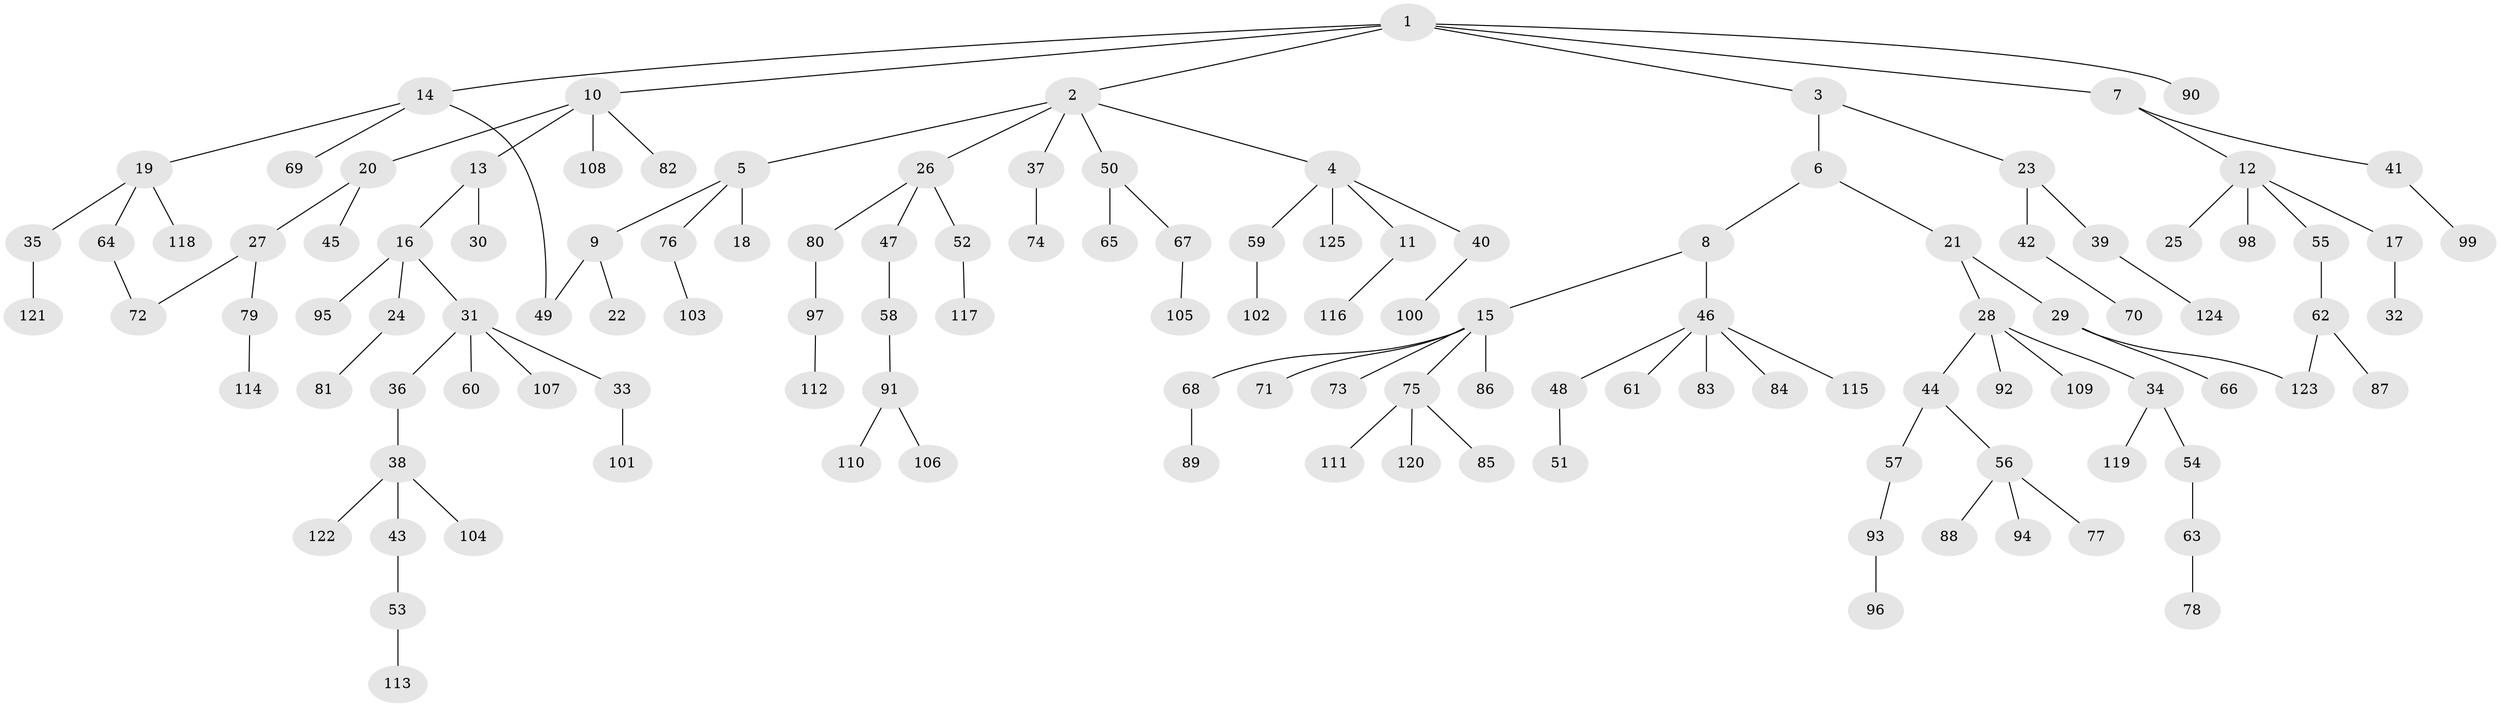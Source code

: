 // coarse degree distribution, {12: 0.02, 5: 0.06, 3: 0.08, 8: 0.02, 6: 0.04, 4: 0.02, 1: 0.7, 2: 0.06}
// Generated by graph-tools (version 1.1) at 2025/17/03/04/25 18:17:12]
// undirected, 125 vertices, 127 edges
graph export_dot {
graph [start="1"]
  node [color=gray90,style=filled];
  1;
  2;
  3;
  4;
  5;
  6;
  7;
  8;
  9;
  10;
  11;
  12;
  13;
  14;
  15;
  16;
  17;
  18;
  19;
  20;
  21;
  22;
  23;
  24;
  25;
  26;
  27;
  28;
  29;
  30;
  31;
  32;
  33;
  34;
  35;
  36;
  37;
  38;
  39;
  40;
  41;
  42;
  43;
  44;
  45;
  46;
  47;
  48;
  49;
  50;
  51;
  52;
  53;
  54;
  55;
  56;
  57;
  58;
  59;
  60;
  61;
  62;
  63;
  64;
  65;
  66;
  67;
  68;
  69;
  70;
  71;
  72;
  73;
  74;
  75;
  76;
  77;
  78;
  79;
  80;
  81;
  82;
  83;
  84;
  85;
  86;
  87;
  88;
  89;
  90;
  91;
  92;
  93;
  94;
  95;
  96;
  97;
  98;
  99;
  100;
  101;
  102;
  103;
  104;
  105;
  106;
  107;
  108;
  109;
  110;
  111;
  112;
  113;
  114;
  115;
  116;
  117;
  118;
  119;
  120;
  121;
  122;
  123;
  124;
  125;
  1 -- 2;
  1 -- 3;
  1 -- 7;
  1 -- 10;
  1 -- 14;
  1 -- 90;
  2 -- 4;
  2 -- 5;
  2 -- 26;
  2 -- 37;
  2 -- 50;
  3 -- 6;
  3 -- 23;
  4 -- 11;
  4 -- 40;
  4 -- 59;
  4 -- 125;
  5 -- 9;
  5 -- 18;
  5 -- 76;
  6 -- 8;
  6 -- 21;
  7 -- 12;
  7 -- 41;
  8 -- 15;
  8 -- 46;
  9 -- 22;
  9 -- 49;
  10 -- 13;
  10 -- 20;
  10 -- 82;
  10 -- 108;
  11 -- 116;
  12 -- 17;
  12 -- 25;
  12 -- 55;
  12 -- 98;
  13 -- 16;
  13 -- 30;
  14 -- 19;
  14 -- 49;
  14 -- 69;
  15 -- 68;
  15 -- 71;
  15 -- 73;
  15 -- 75;
  15 -- 86;
  16 -- 24;
  16 -- 31;
  16 -- 95;
  17 -- 32;
  19 -- 35;
  19 -- 64;
  19 -- 118;
  20 -- 27;
  20 -- 45;
  21 -- 28;
  21 -- 29;
  23 -- 39;
  23 -- 42;
  24 -- 81;
  26 -- 47;
  26 -- 52;
  26 -- 80;
  27 -- 72;
  27 -- 79;
  28 -- 34;
  28 -- 44;
  28 -- 92;
  28 -- 109;
  29 -- 66;
  29 -- 123;
  31 -- 33;
  31 -- 36;
  31 -- 60;
  31 -- 107;
  33 -- 101;
  34 -- 54;
  34 -- 119;
  35 -- 121;
  36 -- 38;
  37 -- 74;
  38 -- 43;
  38 -- 104;
  38 -- 122;
  39 -- 124;
  40 -- 100;
  41 -- 99;
  42 -- 70;
  43 -- 53;
  44 -- 56;
  44 -- 57;
  46 -- 48;
  46 -- 61;
  46 -- 83;
  46 -- 84;
  46 -- 115;
  47 -- 58;
  48 -- 51;
  50 -- 65;
  50 -- 67;
  52 -- 117;
  53 -- 113;
  54 -- 63;
  55 -- 62;
  56 -- 77;
  56 -- 88;
  56 -- 94;
  57 -- 93;
  58 -- 91;
  59 -- 102;
  62 -- 87;
  62 -- 123;
  63 -- 78;
  64 -- 72;
  67 -- 105;
  68 -- 89;
  75 -- 85;
  75 -- 111;
  75 -- 120;
  76 -- 103;
  79 -- 114;
  80 -- 97;
  91 -- 106;
  91 -- 110;
  93 -- 96;
  97 -- 112;
}

